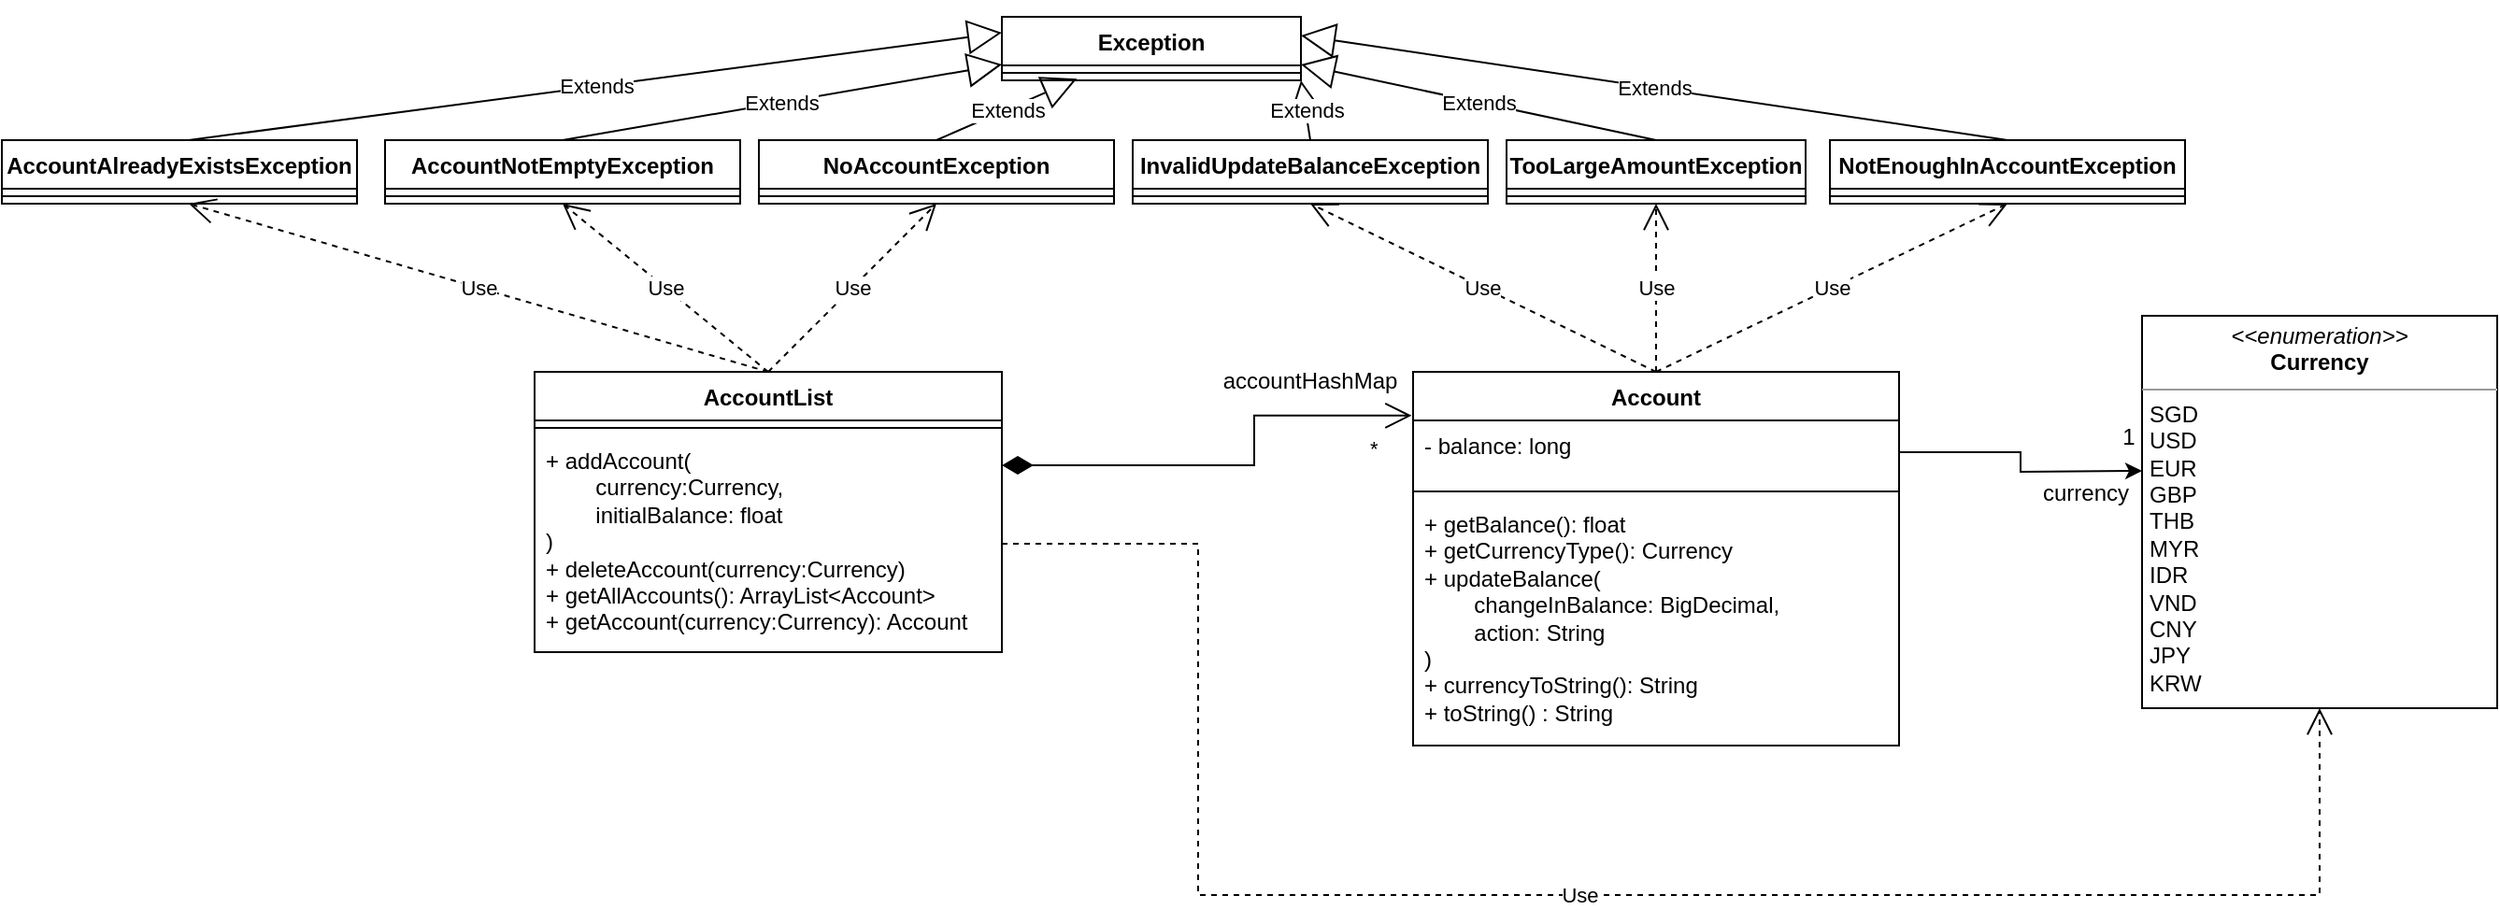 <mxfile version="21.0.8" type="device"><diagram id="C5RBs43oDa-KdzZeNtuy" name="Page-1"><mxGraphModel dx="2345" dy="568" grid="1" gridSize="10" guides="1" tooltips="1" connect="1" arrows="1" fold="1" page="1" pageScale="1" pageWidth="827" pageHeight="1169" math="0" shadow="0"><root><mxCell id="WIyWlLk6GJQsqaUBKTNV-0"/><mxCell id="WIyWlLk6GJQsqaUBKTNV-1" parent="WIyWlLk6GJQsqaUBKTNV-0"/><mxCell id="dsbA1eekSPSx_6IA9cFN-1" value="Account" style="swimlane;fontStyle=1;align=center;verticalAlign=top;childLayout=stackLayout;horizontal=1;startSize=26;horizontalStack=0;resizeParent=1;resizeParentMax=0;resizeLast=0;collapsible=1;marginBottom=0;whiteSpace=wrap;html=1;" parent="WIyWlLk6GJQsqaUBKTNV-1" vertex="1"><mxGeometry x="35" y="530" width="260" height="200" as="geometry"/></mxCell><mxCell id="dsbA1eekSPSx_6IA9cFN-5" style="edgeStyle=orthogonalEdgeStyle;rounded=0;orthogonalLoop=1;jettySize=auto;html=1;" parent="dsbA1eekSPSx_6IA9cFN-1" source="dsbA1eekSPSx_6IA9cFN-2" edge="1"><mxGeometry relative="1" as="geometry"><mxPoint x="390" y="53" as="targetPoint"/></mxGeometry></mxCell><mxCell id="dsbA1eekSPSx_6IA9cFN-2" value="- balance: long" style="text;strokeColor=none;fillColor=none;align=left;verticalAlign=top;spacingLeft=4;spacingRight=4;overflow=hidden;rotatable=0;points=[[0,0.5],[1,0.5]];portConstraint=eastwest;whiteSpace=wrap;html=1;" parent="dsbA1eekSPSx_6IA9cFN-1" vertex="1"><mxGeometry y="26" width="260" height="34" as="geometry"/></mxCell><mxCell id="dsbA1eekSPSx_6IA9cFN-3" value="" style="line;strokeWidth=1;fillColor=none;align=left;verticalAlign=middle;spacingTop=-1;spacingLeft=3;spacingRight=3;rotatable=0;labelPosition=right;points=[];portConstraint=eastwest;strokeColor=inherit;" parent="dsbA1eekSPSx_6IA9cFN-1" vertex="1"><mxGeometry y="60" width="260" height="8" as="geometry"/></mxCell><mxCell id="dsbA1eekSPSx_6IA9cFN-4" value="+ getBalance(): float&lt;br&gt;+ getCurrencyType(): Currency&lt;br&gt;+ updateBalance(&lt;br&gt;&lt;span style=&quot;background-color: initial;&quot;&gt;&lt;span style=&quot;white-space: pre;&quot;&gt;&#9;&lt;/span&gt;changeInBalance: BigDecimal,&amp;nbsp;&lt;br&gt;&lt;/span&gt;&lt;span style=&quot;background-color: initial;&quot;&gt;&lt;span style=&quot;white-space: pre;&quot;&gt;&#9;&lt;/span&gt;action: String&lt;/span&gt;&lt;span style=&quot;background-color: initial;&quot;&gt;&lt;br&gt;&lt;/span&gt;)&lt;br&gt;+ currencyToString(): String&lt;br&gt;+ toString() : String" style="text;strokeColor=none;fillColor=none;align=left;verticalAlign=top;spacingLeft=4;spacingRight=4;overflow=hidden;rotatable=0;points=[[0,0.5],[1,0.5]];portConstraint=eastwest;whiteSpace=wrap;html=1;" parent="dsbA1eekSPSx_6IA9cFN-1" vertex="1"><mxGeometry y="68" width="260" height="132" as="geometry"/></mxCell><mxCell id="dsbA1eekSPSx_6IA9cFN-20" value="&lt;p style=&quot;margin:0px;margin-top:4px;text-align:center;&quot;&gt;&lt;i&gt;&amp;lt;&amp;lt;enumeration&amp;gt;&amp;gt;&lt;/i&gt;&lt;br&gt;&lt;b&gt;Currency&lt;/b&gt;&lt;/p&gt;&lt;hr size=&quot;1&quot;&gt;&lt;p style=&quot;margin:0px;margin-left:4px;&quot;&gt;SGD&lt;/p&gt;&lt;p style=&quot;margin:0px;margin-left:4px;&quot;&gt;USD&lt;/p&gt;&lt;p style=&quot;margin:0px;margin-left:4px;&quot;&gt;EUR&lt;/p&gt;&lt;p style=&quot;margin:0px;margin-left:4px;&quot;&gt;GBP&lt;/p&gt;&lt;p style=&quot;margin:0px;margin-left:4px;&quot;&gt;THB&lt;/p&gt;&lt;p style=&quot;margin:0px;margin-left:4px;&quot;&gt;MYR&lt;/p&gt;&lt;p style=&quot;margin:0px;margin-left:4px;&quot;&gt;IDR&lt;/p&gt;&lt;p style=&quot;margin:0px;margin-left:4px;&quot;&gt;VND&lt;/p&gt;&lt;p style=&quot;margin:0px;margin-left:4px;&quot;&gt;CNY&lt;/p&gt;&lt;p style=&quot;margin:0px;margin-left:4px;&quot;&gt;JPY&lt;/p&gt;&lt;p style=&quot;margin:0px;margin-left:4px;&quot;&gt;&lt;span style=&quot;background-color: initial;&quot;&gt;KRW&lt;/span&gt;&lt;/p&gt;" style="verticalAlign=top;align=left;overflow=fill;fontSize=12;fontFamily=Helvetica;html=1;whiteSpace=wrap;" parent="WIyWlLk6GJQsqaUBKTNV-1" vertex="1"><mxGeometry x="425" y="500" width="190" height="210" as="geometry"/></mxCell><mxCell id="dsbA1eekSPSx_6IA9cFN-22" value="currency" style="text;html=1;strokeColor=none;fillColor=none;align=center;verticalAlign=middle;whiteSpace=wrap;rounded=0;" parent="WIyWlLk6GJQsqaUBKTNV-1" vertex="1"><mxGeometry x="365" y="580" width="60" height="30" as="geometry"/></mxCell><mxCell id="dsbA1eekSPSx_6IA9cFN-23" value="1" style="text;html=1;strokeColor=none;fillColor=none;align=center;verticalAlign=middle;whiteSpace=wrap;rounded=0;" parent="WIyWlLk6GJQsqaUBKTNV-1" vertex="1"><mxGeometry x="388" y="550" width="60" height="30" as="geometry"/></mxCell><mxCell id="dTihvwjY7Ts53fyvmRjP-0" value="InvalidUpdateBalanceException" style="swimlane;fontStyle=1;align=center;verticalAlign=top;childLayout=stackLayout;horizontal=1;startSize=26;horizontalStack=0;resizeParent=1;resizeParentMax=0;resizeLast=0;collapsible=1;marginBottom=0;whiteSpace=wrap;html=1;" parent="WIyWlLk6GJQsqaUBKTNV-1" vertex="1"><mxGeometry x="-115" y="406" width="190" height="34" as="geometry"/></mxCell><mxCell id="dTihvwjY7Ts53fyvmRjP-2" value="" style="line;strokeWidth=1;fillColor=none;align=left;verticalAlign=middle;spacingTop=-1;spacingLeft=3;spacingRight=3;rotatable=0;labelPosition=right;points=[];portConstraint=eastwest;strokeColor=inherit;" parent="dTihvwjY7Ts53fyvmRjP-0" vertex="1"><mxGeometry y="26" width="190" height="8" as="geometry"/></mxCell><mxCell id="dTihvwjY7Ts53fyvmRjP-4" value="NotEnoughInAccountException" style="swimlane;fontStyle=1;align=center;verticalAlign=top;childLayout=stackLayout;horizontal=1;startSize=26;horizontalStack=0;resizeParent=1;resizeParentMax=0;resizeLast=0;collapsible=1;marginBottom=0;whiteSpace=wrap;html=1;" parent="WIyWlLk6GJQsqaUBKTNV-1" vertex="1"><mxGeometry x="258" y="406" width="190" height="34" as="geometry"/></mxCell><mxCell id="dTihvwjY7Ts53fyvmRjP-6" value="" style="line;strokeWidth=1;fillColor=none;align=left;verticalAlign=middle;spacingTop=-1;spacingLeft=3;spacingRight=3;rotatable=0;labelPosition=right;points=[];portConstraint=eastwest;strokeColor=inherit;" parent="dTihvwjY7Ts53fyvmRjP-4" vertex="1"><mxGeometry y="26" width="190" height="8" as="geometry"/></mxCell><mxCell id="dTihvwjY7Ts53fyvmRjP-8" value="TooLargeAmountException" style="swimlane;fontStyle=1;align=center;verticalAlign=top;childLayout=stackLayout;horizontal=1;startSize=26;horizontalStack=0;resizeParent=1;resizeParentMax=0;resizeLast=0;collapsible=1;marginBottom=0;whiteSpace=wrap;html=1;" parent="WIyWlLk6GJQsqaUBKTNV-1" vertex="1"><mxGeometry x="85" y="406" width="160" height="34" as="geometry"/></mxCell><mxCell id="dTihvwjY7Ts53fyvmRjP-10" value="" style="line;strokeWidth=1;fillColor=none;align=left;verticalAlign=middle;spacingTop=-1;spacingLeft=3;spacingRight=3;rotatable=0;labelPosition=right;points=[];portConstraint=eastwest;strokeColor=inherit;" parent="dTihvwjY7Ts53fyvmRjP-8" vertex="1"><mxGeometry y="26" width="160" height="8" as="geometry"/></mxCell><mxCell id="dTihvwjY7Ts53fyvmRjP-12" value="Exception" style="swimlane;fontStyle=1;align=center;verticalAlign=top;childLayout=stackLayout;horizontal=1;startSize=26;horizontalStack=0;resizeParent=1;resizeParentMax=0;resizeLast=0;collapsible=1;marginBottom=0;whiteSpace=wrap;html=1;" parent="WIyWlLk6GJQsqaUBKTNV-1" vertex="1"><mxGeometry x="-185" y="340" width="160" height="34" as="geometry"/></mxCell><mxCell id="dTihvwjY7Ts53fyvmRjP-13" value="" style="line;strokeWidth=1;fillColor=none;align=left;verticalAlign=middle;spacingTop=-1;spacingLeft=3;spacingRight=3;rotatable=0;labelPosition=right;points=[];portConstraint=eastwest;strokeColor=inherit;" parent="dTihvwjY7Ts53fyvmRjP-12" vertex="1"><mxGeometry y="26" width="160" height="8" as="geometry"/></mxCell><mxCell id="dTihvwjY7Ts53fyvmRjP-20" value="Extends" style="endArrow=block;endSize=16;endFill=0;html=1;rounded=0;entryX=1;entryY=1;entryDx=0;entryDy=0;exitX=0.5;exitY=0;exitDx=0;exitDy=0;" parent="WIyWlLk6GJQsqaUBKTNV-1" source="dTihvwjY7Ts53fyvmRjP-0" target="dTihvwjY7Ts53fyvmRjP-12" edge="1"><mxGeometry width="160" relative="1" as="geometry"><mxPoint x="-65" y="380" as="sourcePoint"/><mxPoint x="95" y="380" as="targetPoint"/></mxGeometry></mxCell><mxCell id="dTihvwjY7Ts53fyvmRjP-21" value="Extends" style="endArrow=block;endSize=16;endFill=0;html=1;rounded=0;entryX=1;entryY=0.75;entryDx=0;entryDy=0;exitX=0.5;exitY=0;exitDx=0;exitDy=0;" parent="WIyWlLk6GJQsqaUBKTNV-1" source="dTihvwjY7Ts53fyvmRjP-8" target="dTihvwjY7Ts53fyvmRjP-12" edge="1"><mxGeometry width="160" relative="1" as="geometry"><mxPoint x="-10" y="416" as="sourcePoint"/><mxPoint x="95" y="367" as="targetPoint"/></mxGeometry></mxCell><mxCell id="dTihvwjY7Ts53fyvmRjP-22" value="Extends" style="endArrow=block;endSize=16;endFill=0;html=1;rounded=0;exitX=0.5;exitY=0;exitDx=0;exitDy=0;" parent="WIyWlLk6GJQsqaUBKTNV-1" source="dTihvwjY7Ts53fyvmRjP-4" edge="1"><mxGeometry width="160" relative="1" as="geometry"><mxPoint x="175" y="416" as="sourcePoint"/><mxPoint x="-25" y="350" as="targetPoint"/></mxGeometry></mxCell><mxCell id="dTihvwjY7Ts53fyvmRjP-23" value="Use" style="endArrow=open;endSize=12;dashed=1;html=1;rounded=0;entryX=0.5;entryY=1;entryDx=0;entryDy=0;" parent="WIyWlLk6GJQsqaUBKTNV-1" source="dsbA1eekSPSx_6IA9cFN-1" target="dTihvwjY7Ts53fyvmRjP-8" edge="1"><mxGeometry width="160" relative="1" as="geometry"><mxPoint x="485" y="590" as="sourcePoint"/><mxPoint x="645" y="590" as="targetPoint"/></mxGeometry></mxCell><mxCell id="dTihvwjY7Ts53fyvmRjP-25" value="Use" style="endArrow=open;endSize=12;dashed=1;html=1;rounded=0;entryX=0.5;entryY=1;entryDx=0;entryDy=0;exitX=0.5;exitY=0;exitDx=0;exitDy=0;" parent="WIyWlLk6GJQsqaUBKTNV-1" source="dsbA1eekSPSx_6IA9cFN-1" target="dTihvwjY7Ts53fyvmRjP-4" edge="1"><mxGeometry width="160" relative="1" as="geometry"><mxPoint x="175" y="540" as="sourcePoint"/><mxPoint x="175" y="450" as="targetPoint"/></mxGeometry></mxCell><mxCell id="dTihvwjY7Ts53fyvmRjP-26" value="Use" style="endArrow=open;endSize=12;dashed=1;html=1;rounded=0;entryX=0.5;entryY=1;entryDx=0;entryDy=0;" parent="WIyWlLk6GJQsqaUBKTNV-1" target="dTihvwjY7Ts53fyvmRjP-0" edge="1"><mxGeometry width="160" relative="1" as="geometry"><mxPoint x="165" y="530" as="sourcePoint"/><mxPoint x="363" y="450" as="targetPoint"/></mxGeometry></mxCell><mxCell id="dTihvwjY7Ts53fyvmRjP-29" value="AccountList" style="swimlane;fontStyle=1;align=center;verticalAlign=top;childLayout=stackLayout;horizontal=1;startSize=26;horizontalStack=0;resizeParent=1;resizeParentMax=0;resizeLast=0;collapsible=1;marginBottom=0;whiteSpace=wrap;html=1;" parent="WIyWlLk6GJQsqaUBKTNV-1" vertex="1"><mxGeometry x="-435" y="530" width="250" height="150" as="geometry"/></mxCell><mxCell id="dTihvwjY7Ts53fyvmRjP-31" value="" style="line;strokeWidth=1;fillColor=none;align=left;verticalAlign=middle;spacingTop=-1;spacingLeft=3;spacingRight=3;rotatable=0;labelPosition=right;points=[];portConstraint=eastwest;strokeColor=inherit;" parent="dTihvwjY7Ts53fyvmRjP-29" vertex="1"><mxGeometry y="26" width="250" height="8" as="geometry"/></mxCell><mxCell id="dTihvwjY7Ts53fyvmRjP-32" value="+ addAccount(&lt;br&gt;&lt;span style=&quot;white-space: pre;&quot;&gt;&#9;&lt;/span&gt;currency:Currency,&lt;br&gt;&lt;span style=&quot;white-space: pre;&quot;&gt;&#9;&lt;/span&gt;initialBalance: float&lt;br&gt;)&lt;br&gt;+ deleteAccount(currency:Currency)&lt;br&gt;+ getAllAccounts(): ArrayList&amp;lt;Account&amp;gt;&lt;br&gt;+ getAccount(currency:Currency): Account" style="text;strokeColor=none;fillColor=none;align=left;verticalAlign=top;spacingLeft=4;spacingRight=4;overflow=hidden;rotatable=0;points=[[0,0.5],[1,0.5]];portConstraint=eastwest;whiteSpace=wrap;html=1;" parent="dTihvwjY7Ts53fyvmRjP-29" vertex="1"><mxGeometry y="34" width="250" height="116" as="geometry"/></mxCell><mxCell id="dTihvwjY7Ts53fyvmRjP-34" value="accountHashMap" style="text;html=1;strokeColor=none;fillColor=none;align=center;verticalAlign=middle;whiteSpace=wrap;rounded=0;" parent="WIyWlLk6GJQsqaUBKTNV-1" vertex="1"><mxGeometry x="-50" y="520" width="60" height="30" as="geometry"/></mxCell><mxCell id="dTihvwjY7Ts53fyvmRjP-36" value="NoAccountException" style="swimlane;fontStyle=1;align=center;verticalAlign=top;childLayout=stackLayout;horizontal=1;startSize=26;horizontalStack=0;resizeParent=1;resizeParentMax=0;resizeLast=0;collapsible=1;marginBottom=0;whiteSpace=wrap;html=1;" parent="WIyWlLk6GJQsqaUBKTNV-1" vertex="1"><mxGeometry x="-315" y="406" width="190" height="34" as="geometry"/></mxCell><mxCell id="dTihvwjY7Ts53fyvmRjP-37" value="" style="line;strokeWidth=1;fillColor=none;align=left;verticalAlign=middle;spacingTop=-1;spacingLeft=3;spacingRight=3;rotatable=0;labelPosition=right;points=[];portConstraint=eastwest;strokeColor=inherit;" parent="dTihvwjY7Ts53fyvmRjP-36" vertex="1"><mxGeometry y="26" width="190" height="8" as="geometry"/></mxCell><mxCell id="dTihvwjY7Ts53fyvmRjP-38" value="AccountNotEmptyException" style="swimlane;fontStyle=1;align=center;verticalAlign=top;childLayout=stackLayout;horizontal=1;startSize=26;horizontalStack=0;resizeParent=1;resizeParentMax=0;resizeLast=0;collapsible=1;marginBottom=0;whiteSpace=wrap;html=1;" parent="WIyWlLk6GJQsqaUBKTNV-1" vertex="1"><mxGeometry x="-515" y="406" width="190" height="34" as="geometry"/></mxCell><mxCell id="dTihvwjY7Ts53fyvmRjP-39" value="" style="line;strokeWidth=1;fillColor=none;align=left;verticalAlign=middle;spacingTop=-1;spacingLeft=3;spacingRight=3;rotatable=0;labelPosition=right;points=[];portConstraint=eastwest;strokeColor=inherit;" parent="dTihvwjY7Ts53fyvmRjP-38" vertex="1"><mxGeometry y="26" width="190" height="8" as="geometry"/></mxCell><mxCell id="dTihvwjY7Ts53fyvmRjP-40" value="AccountAlreadyExistsException" style="swimlane;fontStyle=1;align=center;verticalAlign=top;childLayout=stackLayout;horizontal=1;startSize=26;horizontalStack=0;resizeParent=1;resizeParentMax=0;resizeLast=0;collapsible=1;marginBottom=0;whiteSpace=wrap;html=1;" parent="WIyWlLk6GJQsqaUBKTNV-1" vertex="1"><mxGeometry x="-720" y="406" width="190" height="34" as="geometry"/></mxCell><mxCell id="dTihvwjY7Ts53fyvmRjP-41" value="" style="line;strokeWidth=1;fillColor=none;align=left;verticalAlign=middle;spacingTop=-1;spacingLeft=3;spacingRight=3;rotatable=0;labelPosition=right;points=[];portConstraint=eastwest;strokeColor=inherit;" parent="dTihvwjY7Ts53fyvmRjP-40" vertex="1"><mxGeometry y="26" width="190" height="8" as="geometry"/></mxCell><mxCell id="dTihvwjY7Ts53fyvmRjP-42" value="Use" style="endArrow=open;endSize=12;dashed=1;html=1;rounded=0;entryX=0.5;entryY=1;entryDx=0;entryDy=0;exitX=0.5;exitY=0;exitDx=0;exitDy=0;" parent="WIyWlLk6GJQsqaUBKTNV-1" source="dTihvwjY7Ts53fyvmRjP-29" edge="1"><mxGeometry width="160" relative="1" as="geometry"><mxPoint x="-360" y="520" as="sourcePoint"/><mxPoint x="-620" y="440" as="targetPoint"/></mxGeometry></mxCell><mxCell id="dTihvwjY7Ts53fyvmRjP-43" value="Use" style="endArrow=open;endSize=12;dashed=1;html=1;rounded=0;entryX=0.5;entryY=1;entryDx=0;entryDy=0;exitX=0.5;exitY=0;exitDx=0;exitDy=0;" parent="WIyWlLk6GJQsqaUBKTNV-1" source="dTihvwjY7Ts53fyvmRjP-29" target="dTihvwjY7Ts53fyvmRjP-38" edge="1"><mxGeometry width="160" relative="1" as="geometry"><mxPoint x="185" y="550" as="sourcePoint"/><mxPoint y="460" as="targetPoint"/></mxGeometry></mxCell><mxCell id="dTihvwjY7Ts53fyvmRjP-44" value="Use" style="endArrow=open;endSize=12;dashed=1;html=1;rounded=0;entryX=0.5;entryY=1;entryDx=0;entryDy=0;exitX=0.5;exitY=0;exitDx=0;exitDy=0;" parent="WIyWlLk6GJQsqaUBKTNV-1" source="dTihvwjY7Ts53fyvmRjP-29" target="dTihvwjY7Ts53fyvmRjP-36" edge="1"><mxGeometry width="160" relative="1" as="geometry"><mxPoint x="195" y="560" as="sourcePoint"/><mxPoint x="10" y="470" as="targetPoint"/></mxGeometry></mxCell><mxCell id="dTihvwjY7Ts53fyvmRjP-45" value="Extends" style="endArrow=block;endSize=16;endFill=0;html=1;rounded=0;entryX=0.251;entryY=0.893;entryDx=0;entryDy=0;exitX=0.5;exitY=0;exitDx=0;exitDy=0;entryPerimeter=0;" parent="WIyWlLk6GJQsqaUBKTNV-1" source="dTihvwjY7Ts53fyvmRjP-36" target="dTihvwjY7Ts53fyvmRjP-13" edge="1"><mxGeometry width="160" relative="1" as="geometry"><mxPoint x="-10" y="416" as="sourcePoint"/><mxPoint x="-55" y="384" as="targetPoint"/></mxGeometry></mxCell><mxCell id="dTihvwjY7Ts53fyvmRjP-46" value="Extends" style="endArrow=block;endSize=16;endFill=0;html=1;rounded=0;entryX=0;entryY=0.75;entryDx=0;entryDy=0;exitX=0.5;exitY=0;exitDx=0;exitDy=0;" parent="WIyWlLk6GJQsqaUBKTNV-1" source="dTihvwjY7Ts53fyvmRjP-38" target="dTihvwjY7Ts53fyvmRjP-12" edge="1"><mxGeometry width="160" relative="1" as="geometry"><mxPoint x="-210" y="416" as="sourcePoint"/><mxPoint x="-175" y="383" as="targetPoint"/></mxGeometry></mxCell><mxCell id="dTihvwjY7Ts53fyvmRjP-47" value="Extends" style="endArrow=block;endSize=16;endFill=0;html=1;rounded=0;entryX=0;entryY=0.25;entryDx=0;entryDy=0;exitX=0.5;exitY=0;exitDx=0;exitDy=0;" parent="WIyWlLk6GJQsqaUBKTNV-1" target="dTihvwjY7Ts53fyvmRjP-12" edge="1"><mxGeometry width="160" relative="1" as="geometry"><mxPoint x="-620" y="406" as="sourcePoint"/><mxPoint x="-215" y="376" as="targetPoint"/></mxGeometry></mxCell><mxCell id="dTihvwjY7Ts53fyvmRjP-48" value="Use" style="endArrow=open;endSize=12;dashed=1;html=1;rounded=0;exitX=1;exitY=0.5;exitDx=0;exitDy=0;entryX=0.5;entryY=1;entryDx=0;entryDy=0;" parent="WIyWlLk6GJQsqaUBKTNV-1" source="dTihvwjY7Ts53fyvmRjP-32" target="dsbA1eekSPSx_6IA9cFN-20" edge="1"><mxGeometry width="160" relative="1" as="geometry"><mxPoint x="30" y="620" as="sourcePoint"/><mxPoint x="190" y="620" as="targetPoint"/><Array as="points"><mxPoint x="-80" y="622"/><mxPoint x="-80" y="810"/><mxPoint x="520" y="810"/></Array></mxGeometry></mxCell><mxCell id="GGbGsox17pMzHfBHLfQN-1" value="*" style="endArrow=open;html=1;endSize=12;startArrow=diamondThin;startSize=14;startFill=1;edgeStyle=orthogonalEdgeStyle;align=left;verticalAlign=bottom;rounded=0;entryX=-0.003;entryY=0.117;entryDx=0;entryDy=0;entryPerimeter=0;" edge="1" parent="WIyWlLk6GJQsqaUBKTNV-1" source="dTihvwjY7Ts53fyvmRjP-32" target="dsbA1eekSPSx_6IA9cFN-1"><mxGeometry x="0.803" y="-27" relative="1" as="geometry"><mxPoint x="-140" y="820" as="sourcePoint"/><mxPoint x="30" y="550" as="targetPoint"/><Array as="points"><mxPoint x="-50" y="580"/><mxPoint x="-50" y="553"/></Array><mxPoint as="offset"/></mxGeometry></mxCell></root></mxGraphModel></diagram></mxfile>
